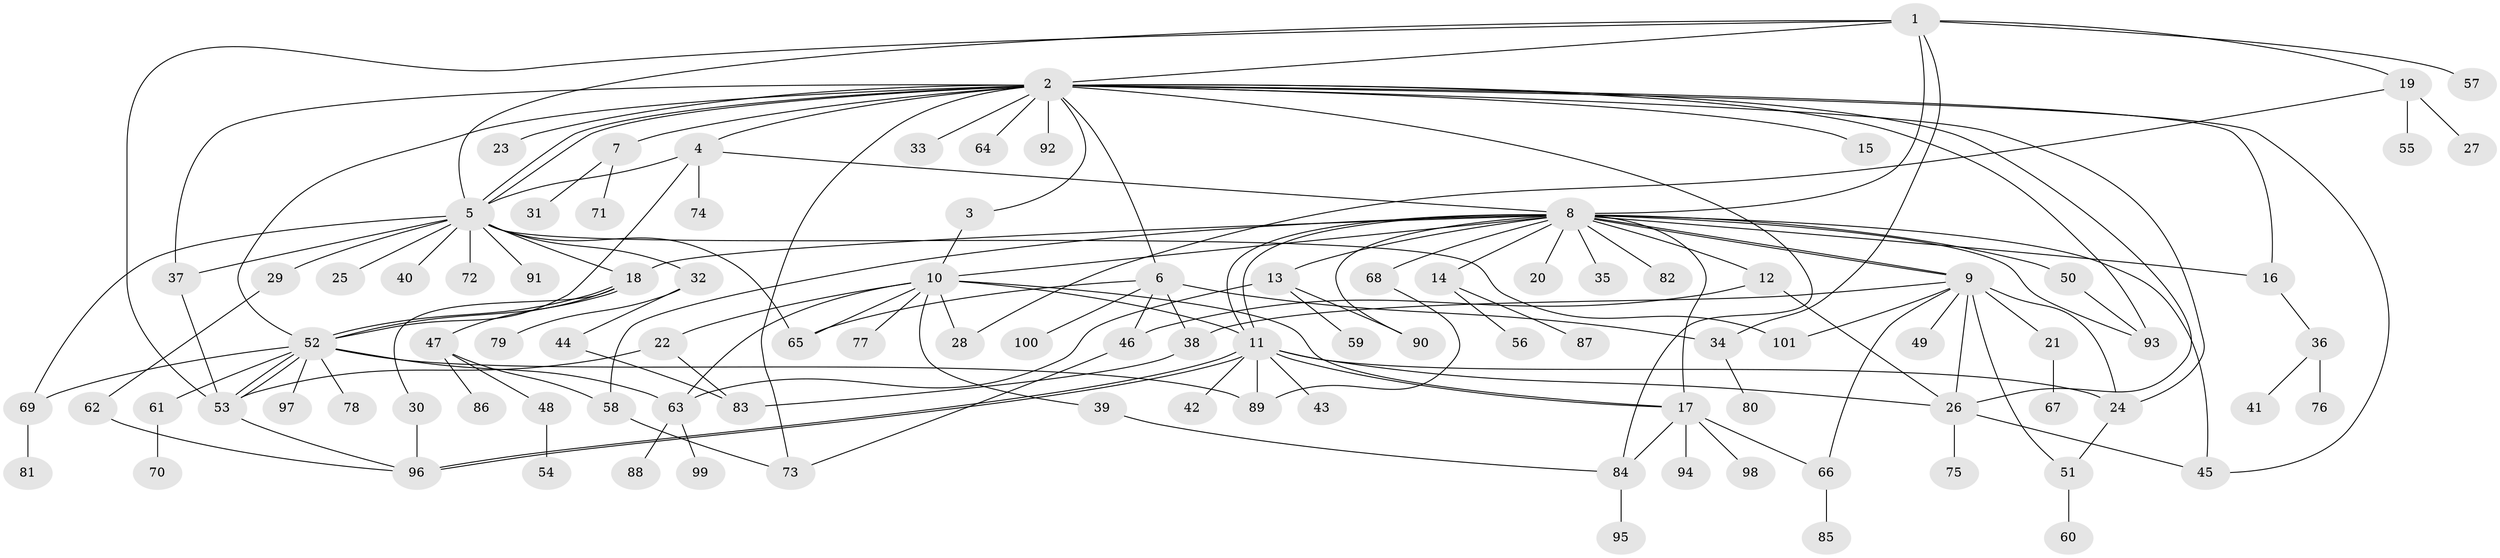 // Generated by graph-tools (version 1.1) at 2025/48/03/09/25 04:48:44]
// undirected, 101 vertices, 155 edges
graph export_dot {
graph [start="1"]
  node [color=gray90,style=filled];
  1;
  2;
  3;
  4;
  5;
  6;
  7;
  8;
  9;
  10;
  11;
  12;
  13;
  14;
  15;
  16;
  17;
  18;
  19;
  20;
  21;
  22;
  23;
  24;
  25;
  26;
  27;
  28;
  29;
  30;
  31;
  32;
  33;
  34;
  35;
  36;
  37;
  38;
  39;
  40;
  41;
  42;
  43;
  44;
  45;
  46;
  47;
  48;
  49;
  50;
  51;
  52;
  53;
  54;
  55;
  56;
  57;
  58;
  59;
  60;
  61;
  62;
  63;
  64;
  65;
  66;
  67;
  68;
  69;
  70;
  71;
  72;
  73;
  74;
  75;
  76;
  77;
  78;
  79;
  80;
  81;
  82;
  83;
  84;
  85;
  86;
  87;
  88;
  89;
  90;
  91;
  92;
  93;
  94;
  95;
  96;
  97;
  98;
  99;
  100;
  101;
  1 -- 2;
  1 -- 5;
  1 -- 8;
  1 -- 19;
  1 -- 34;
  1 -- 53;
  1 -- 57;
  2 -- 3;
  2 -- 4;
  2 -- 5;
  2 -- 5;
  2 -- 6;
  2 -- 7;
  2 -- 15;
  2 -- 16;
  2 -- 23;
  2 -- 24;
  2 -- 26;
  2 -- 33;
  2 -- 37;
  2 -- 45;
  2 -- 52;
  2 -- 64;
  2 -- 73;
  2 -- 84;
  2 -- 92;
  2 -- 93;
  3 -- 10;
  4 -- 5;
  4 -- 8;
  4 -- 52;
  4 -- 74;
  5 -- 18;
  5 -- 25;
  5 -- 29;
  5 -- 32;
  5 -- 37;
  5 -- 40;
  5 -- 65;
  5 -- 69;
  5 -- 72;
  5 -- 91;
  5 -- 101;
  6 -- 34;
  6 -- 38;
  6 -- 46;
  6 -- 65;
  6 -- 100;
  7 -- 31;
  7 -- 71;
  8 -- 9;
  8 -- 9;
  8 -- 10;
  8 -- 11;
  8 -- 11;
  8 -- 12;
  8 -- 13;
  8 -- 14;
  8 -- 16;
  8 -- 17;
  8 -- 18;
  8 -- 20;
  8 -- 35;
  8 -- 45;
  8 -- 50;
  8 -- 58;
  8 -- 68;
  8 -- 82;
  8 -- 90;
  8 -- 93;
  9 -- 21;
  9 -- 24;
  9 -- 26;
  9 -- 38;
  9 -- 49;
  9 -- 51;
  9 -- 66;
  9 -- 101;
  10 -- 11;
  10 -- 17;
  10 -- 22;
  10 -- 28;
  10 -- 39;
  10 -- 63;
  10 -- 65;
  10 -- 77;
  11 -- 17;
  11 -- 24;
  11 -- 26;
  11 -- 42;
  11 -- 43;
  11 -- 89;
  11 -- 96;
  11 -- 96;
  12 -- 26;
  12 -- 46;
  13 -- 59;
  13 -- 63;
  13 -- 90;
  14 -- 56;
  14 -- 87;
  16 -- 36;
  17 -- 66;
  17 -- 84;
  17 -- 94;
  17 -- 98;
  18 -- 30;
  18 -- 47;
  18 -- 52;
  18 -- 52;
  19 -- 27;
  19 -- 28;
  19 -- 55;
  21 -- 67;
  22 -- 53;
  22 -- 83;
  24 -- 51;
  26 -- 45;
  26 -- 75;
  29 -- 62;
  30 -- 96;
  32 -- 44;
  32 -- 79;
  34 -- 80;
  36 -- 41;
  36 -- 76;
  37 -- 53;
  38 -- 83;
  39 -- 84;
  44 -- 83;
  46 -- 73;
  47 -- 48;
  47 -- 58;
  47 -- 86;
  48 -- 54;
  50 -- 93;
  51 -- 60;
  52 -- 53;
  52 -- 53;
  52 -- 61;
  52 -- 63;
  52 -- 69;
  52 -- 78;
  52 -- 89;
  52 -- 97;
  53 -- 96;
  58 -- 73;
  61 -- 70;
  62 -- 96;
  63 -- 88;
  63 -- 99;
  66 -- 85;
  68 -- 89;
  69 -- 81;
  84 -- 95;
}
